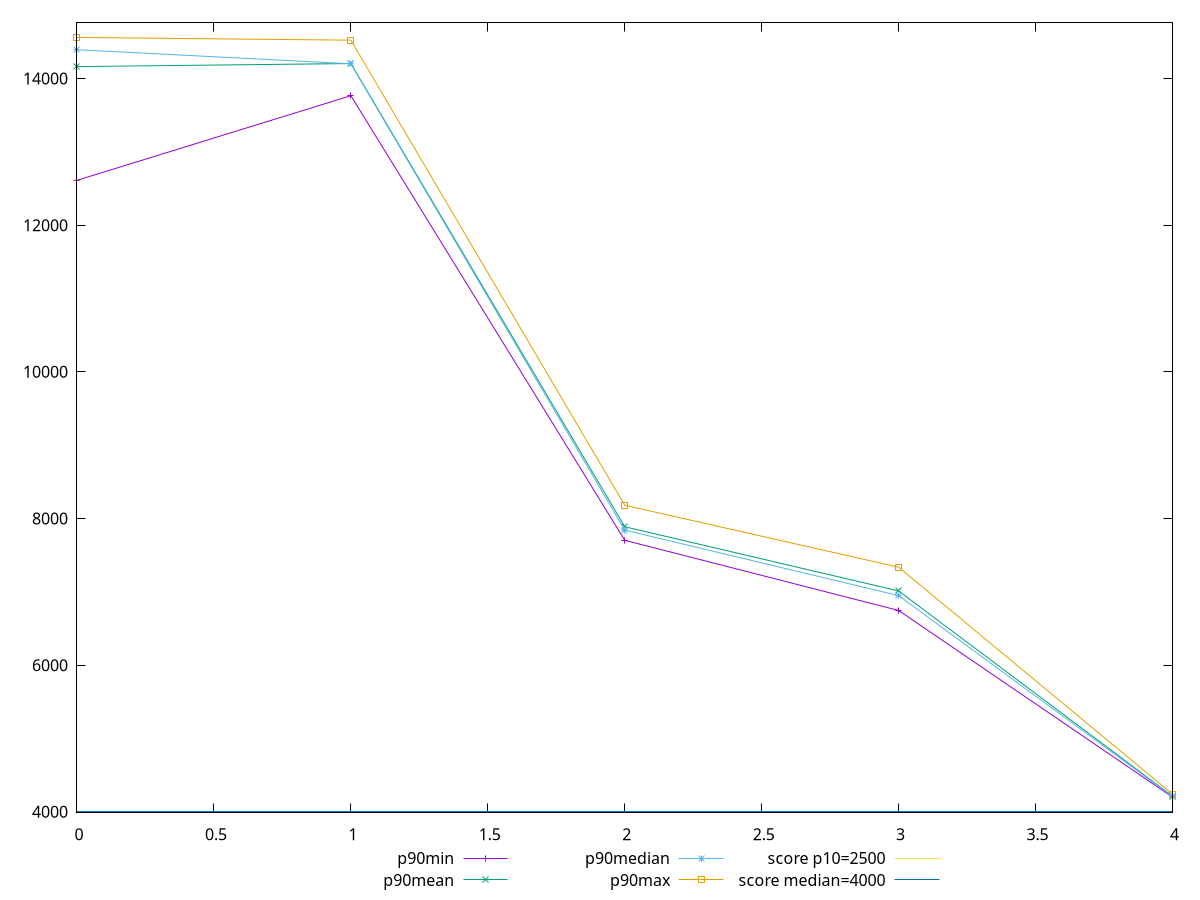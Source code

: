 reset

$p90Min <<EOF
0 12613.119
1 13766.962999999998
2 7702.533000000001
3 6745.673499999999
4 4199.715100000001
EOF

$p90Mean <<EOF
0 14163.91500851064
1 14205.726962234043
2 7887.319429787235
3 7011.644795303962
4 4213.040692021276
EOF

$p90Median <<EOF
0 14393.529500000002
1 14201.460824999995
2 7841.7493749999985
3 6947.95415
4 4207.710375
EOF

$p90Max <<EOF
0 14560.625
1 14524.143
2 8180.54195
3 7335.876
4 4240.595499999999
EOF

set key outside below
set xrange [0:4]
set yrange [3992.4969020000012:14767.843198]
set trange [3992.4969020000012:14767.843198]
set terminal svg size 640, 560 enhanced background rgb 'white'
set output "report_00018_2021-02-10T15-25-16.877Z/largest-contentful-paint/progression/value.svg"

plot $p90Min title "p90min" with linespoints, \
     $p90Mean title "p90mean" with linespoints, \
     $p90Median title "p90median" with linespoints, \
     $p90Max title "p90max" with linespoints, \
     2500 title "score p10=2500", \
     4000 title "score median=4000"

reset
